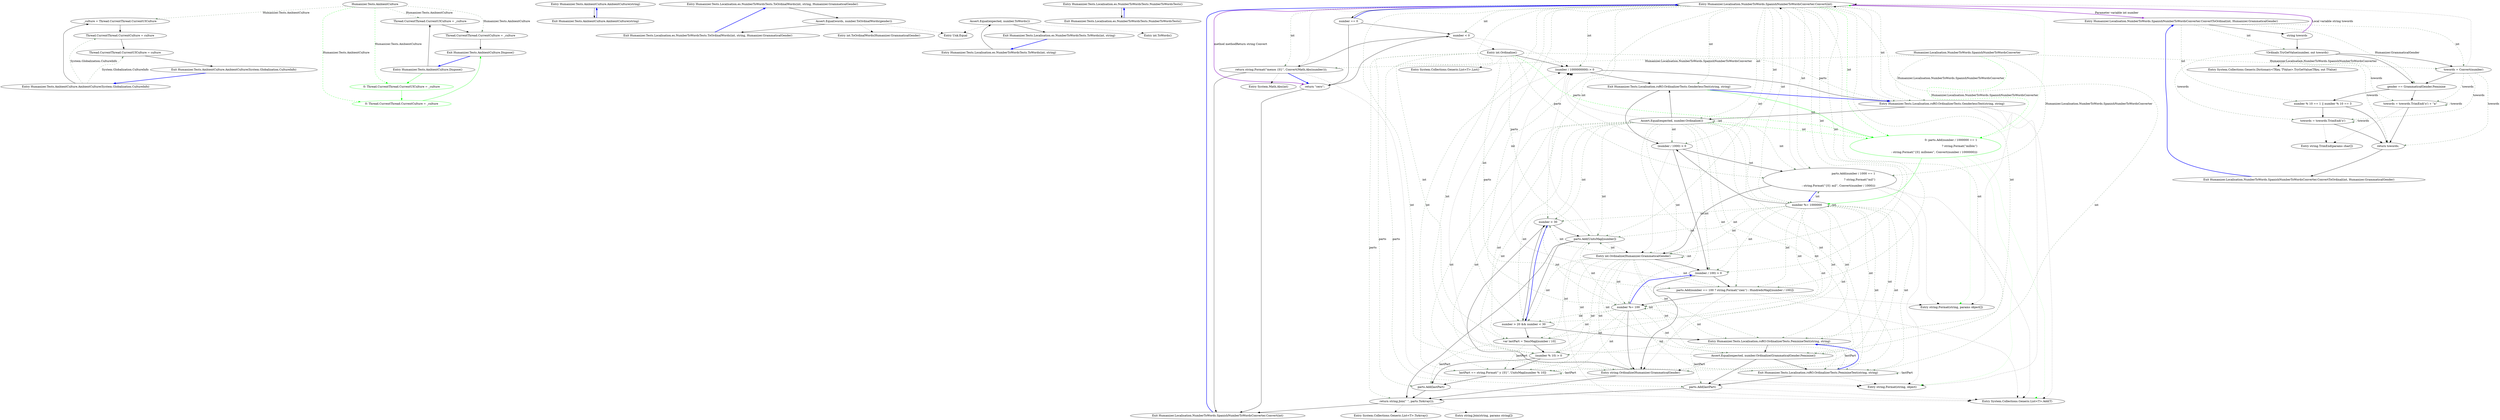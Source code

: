 digraph  {
n11 [label="Humanizer.Tests.AmbientCulture", span=""];
n0 [cluster="Humanizer.Tests.AmbientCulture.AmbientCulture(System.Globalization.CultureInfo)", label="Entry Humanizer.Tests.AmbientCulture.AmbientCulture(System.Globalization.CultureInfo)", span="10-10"];
n1 [cluster="Humanizer.Tests.AmbientCulture.AmbientCulture(System.Globalization.CultureInfo)", label="_culture = Thread.CurrentThread.CurrentUICulture", span="12-12"];
n2 [cluster="Humanizer.Tests.AmbientCulture.AmbientCulture(System.Globalization.CultureInfo)", label="Thread.CurrentThread.CurrentCulture = culture", span="13-13"];
n3 [cluster="Humanizer.Tests.AmbientCulture.AmbientCulture(System.Globalization.CultureInfo)", label="Thread.CurrentThread.CurrentUICulture = culture", span="14-14"];
n4 [cluster="Humanizer.Tests.AmbientCulture.AmbientCulture(System.Globalization.CultureInfo)", label="Exit Humanizer.Tests.AmbientCulture.AmbientCulture(System.Globalization.CultureInfo)", span="10-10"];
n5 [cluster="Humanizer.Tests.AmbientCulture.AmbientCulture(string)", label="Entry Humanizer.Tests.AmbientCulture.AmbientCulture(string)", span="17-17"];
n6 [cluster="Humanizer.Tests.AmbientCulture.AmbientCulture(string)", label="Exit Humanizer.Tests.AmbientCulture.AmbientCulture(string)", span="17-17"];
n7 [cluster="Humanizer.Tests.AmbientCulture.Dispose()", label="Entry Humanizer.Tests.AmbientCulture.Dispose()", span="22-22"];
n8 [cluster="Humanizer.Tests.AmbientCulture.Dispose()", label="Thread.CurrentThread.CurrentUICulture = _culture", span="24-24"];
n9 [cluster="Humanizer.Tests.AmbientCulture.Dispose()", label="Thread.CurrentThread.CurrentCulture = _culture", span="25-25"];
n10 [cluster="Humanizer.Tests.AmbientCulture.Dispose()", label="Exit Humanizer.Tests.AmbientCulture.Dispose()", span="22-22"];
d8 [cluster="Humanizer.Tests.AmbientCulture.Dispose()", color=green, community=0, label="0: Thread.CurrentThread.CurrentUICulture = _culture", span="24-24"];
d9 [cluster="Humanizer.Tests.AmbientCulture.Dispose()", color=green, community=0, label="0: Thread.CurrentThread.CurrentCulture = _culture", span="25-25"];
m0_7 [cluster="Humanizer.Tests.Localisation.es.NumberToWordsTests.ToOrdinalWords(int, string, Humanizer.GrammaticalGender)", file="NumberToWordsTests.cs", label="Entry Humanizer.Tests.Localisation.es.NumberToWordsTests.ToOrdinalWords(int, string, Humanizer.GrammaticalGender)", span="63-63"];
m0_8 [cluster="Humanizer.Tests.Localisation.es.NumberToWordsTests.ToOrdinalWords(int, string, Humanizer.GrammaticalGender)", file="NumberToWordsTests.cs", label="Assert.Equal(words, number.ToOrdinalWords(gender))", span="65-65"];
m0_9 [cluster="Humanizer.Tests.Localisation.es.NumberToWordsTests.ToOrdinalWords(int, string, Humanizer.GrammaticalGender)", file="NumberToWordsTests.cs", label="Exit Humanizer.Tests.Localisation.es.NumberToWordsTests.ToOrdinalWords(int, string, Humanizer.GrammaticalGender)", span="63-63"];
m0_2 [cluster="Humanizer.Tests.Localisation.es.NumberToWordsTests.ToWords(int, string)", file="NumberToWordsTests.cs", label="Entry Humanizer.Tests.Localisation.es.NumberToWordsTests.ToWords(int, string)", span="47-47"];
m0_3 [cluster="Humanizer.Tests.Localisation.es.NumberToWordsTests.ToWords(int, string)", file="NumberToWordsTests.cs", label="Assert.Equal(expected, number.ToWords())", span="49-49"];
m0_4 [cluster="Humanizer.Tests.Localisation.es.NumberToWordsTests.ToWords(int, string)", file="NumberToWordsTests.cs", label="Exit Humanizer.Tests.Localisation.es.NumberToWordsTests.ToWords(int, string)", span="47-47"];
m0_0 [cluster="Humanizer.Tests.Localisation.es.NumberToWordsTests.NumberToWordsTests()", file="NumberToWordsTests.cs", label="Entry Humanizer.Tests.Localisation.es.NumberToWordsTests.NumberToWordsTests()", span="7-7"];
m0_1 [cluster="Humanizer.Tests.Localisation.es.NumberToWordsTests.NumberToWordsTests()", file="NumberToWordsTests.cs", label="Exit Humanizer.Tests.Localisation.es.NumberToWordsTests.NumberToWordsTests()", span="7-7"];
m0_6 [cluster="Unk.Equal", file="NumberToWordsTests.cs", label="Entry Unk.Equal", span=""];
m0_5 [cluster="int.ToWords()", file="NumberToWordsTests.cs", label="Entry int.ToWords()", span="32-32"];
m0_10 [cluster="int.ToOrdinalWords(Humanizer.GrammaticalGender)", file="NumberToWordsTests.cs", label="Entry int.ToOrdinalWords(Humanizer.GrammaticalGender)", span="79-79"];
m1_0 [cluster="Humanizer.Localisation.NumberToWords.SpanishNumberToWordsConverter.Convert(int)", file="SpanishNumberToWordsConverter.cs", label="Entry Humanizer.Localisation.NumberToWords.SpanishNumberToWordsConverter.Convert(int)", span="27-27"];
m1_1 [cluster="Humanizer.Localisation.NumberToWords.SpanishNumberToWordsConverter.Convert(int)", file="SpanishNumberToWordsConverter.cs", label="number == 0", span="29-29"];
m1_34 [cluster="System.Collections.Generic.List<T>.List()", file="SpanishNumberToWordsConverter.cs", label="Entry System.Collections.Generic.List<T>.List()", span="0-0"];
m1_11 [cluster="Humanizer.Localisation.NumberToWords.SpanishNumberToWordsConverter.Convert(int)", file="SpanishNumberToWordsConverter.cs", label="number %= 1000000", span="52-52"];
m1_12 [cluster="Humanizer.Localisation.NumberToWords.SpanishNumberToWordsConverter.Convert(int)", file="SpanishNumberToWordsConverter.cs", label="(number / 1000) > 0", span="55-55"];
m1_13 [cluster="Humanizer.Localisation.NumberToWords.SpanishNumberToWordsConverter.Convert(int)", file="SpanishNumberToWordsConverter.cs", label="parts.Add(number / 1000 == 1\r\n                    ? string.Format(''mil'')\r\n                    : string.Format(''{0} mil'', Convert(number / 1000)))", span="57-59"];
m1_35 [cluster="string.Format(string, params object[])", file="SpanishNumberToWordsConverter.cs", label="Entry string.Format(string, params object[])", span="0-0"];
m1_6 [cluster="Humanizer.Localisation.NumberToWords.SpanishNumberToWordsConverter.Convert(int)", file="SpanishNumberToWordsConverter.cs", label="(number / 1000000000) > 0", span="37-37"];
m1_10 [cluster="Humanizer.Localisation.NumberToWords.SpanishNumberToWordsConverter.Convert(int)", color=green, community=0, file="SpanishNumberToWordsConverter.cs", label="0: parts.Add(number / 1000000 == 1\r\n                    ? string.Format(''millón'')\r\n                    : string.Format(''{0} millones'', Convert(number / 1000000)))", span="48-50"];
m1_2 [cluster="Humanizer.Localisation.NumberToWords.SpanishNumberToWordsConverter.Convert(int)", file="SpanishNumberToWordsConverter.cs", label="return ''cero'';", span="30-30"];
m1_3 [cluster="Humanizer.Localisation.NumberToWords.SpanishNumberToWordsConverter.Convert(int)", file="SpanishNumberToWordsConverter.cs", label="number < 0", span="32-32"];
m1_4 [cluster="Humanizer.Localisation.NumberToWords.SpanishNumberToWordsConverter.Convert(int)", file="SpanishNumberToWordsConverter.cs", label="return string.Format(''menos {0}'', Convert(Math.Abs(number)));", span="33-33"];
m1_33 [cluster="string.Format(string, object)", file="SpanishNumberToWordsConverter.cs", label="Entry string.Format(string, object)", span="0-0"];
m1_19 [cluster="Humanizer.Localisation.NumberToWords.SpanishNumberToWordsConverter.Convert(int)", file="SpanishNumberToWordsConverter.cs", label="number < 30", span="72-72"];
m1_20 [cluster="Humanizer.Localisation.NumberToWords.SpanishNumberToWordsConverter.Convert(int)", file="SpanishNumberToWordsConverter.cs", label="parts.Add(UnitsMap[number])", span="73-73"];
m1_21 [cluster="Humanizer.Localisation.NumberToWords.SpanishNumberToWordsConverter.Convert(int)", file="SpanishNumberToWordsConverter.cs", label="number > 20 && number < 30", span="74-74"];
m1_38 [cluster="string.Join(string, params string[])", file="SpanishNumberToWordsConverter.cs", label="Entry string.Join(string, params string[])", span="0-0"];
m1_50 [cluster="string.TrimEnd(params char[])", file="SpanishNumberToWordsConverter.cs", label="Entry string.TrimEnd(params char[])", span="0-0"];
m1_15 [cluster="Humanizer.Localisation.NumberToWords.SpanishNumberToWordsConverter.Convert(int)", file="SpanishNumberToWordsConverter.cs", label="(number / 100) > 0", span="64-64"];
m1_16 [cluster="Humanizer.Localisation.NumberToWords.SpanishNumberToWordsConverter.Convert(int)", file="SpanishNumberToWordsConverter.cs", label="parts.Add(number == 100 ? string.Format(''cien'') : HundredsMap[(number / 100)])", span="66-66"];
m1_17 [cluster="Humanizer.Localisation.NumberToWords.SpanishNumberToWordsConverter.Convert(int)", file="SpanishNumberToWordsConverter.cs", label="number %= 100", span="67-67"];
m1_8 [cluster="Humanizer.Tests.Localisation.roRO.OrdinalizerTests.GenderlessText(string, string)", file="SpanishNumberToWordsConverter.cs", label="Assert.Equal(expected, number.Ordinalize())", span="30-30"];
m1_9 [cluster="Humanizer.Tests.Localisation.roRO.OrdinalizerTests.GenderlessText(string, string)", file="SpanishNumberToWordsConverter.cs", label="Exit Humanizer.Tests.Localisation.roRO.OrdinalizerTests.GenderlessText(string, string)", span="28-28"];
m1_5 [cluster="int.Ordinalize()", file="SpanishNumberToWordsConverter.cs", label="Entry int.Ordinalize()", span="39-39"];
m1_7 [cluster="Humanizer.Tests.Localisation.roRO.OrdinalizerTests.GenderlessText(string, string)", file="SpanishNumberToWordsConverter.cs", label="Entry Humanizer.Tests.Localisation.roRO.OrdinalizerTests.GenderlessText(string, string)", span="28-28"];
m1_14 [cluster="int.Ordinalize(Humanizer.GrammaticalGender)", file="SpanishNumberToWordsConverter.cs", label="Entry int.Ordinalize(Humanizer.GrammaticalGender)", span="53-53"];
m1_18 [cluster="string.Ordinalize(Humanizer.GrammaticalGender)", file="SpanishNumberToWordsConverter.cs", label="Entry string.Ordinalize(Humanizer.GrammaticalGender)", span="29-29"];
m1_22 [cluster="Humanizer.Tests.Localisation.roRO.OrdinalizerTests.FeminineText(string, string)", file="SpanishNumberToWordsConverter.cs", label="Entry Humanizer.Tests.Localisation.roRO.OrdinalizerTests.FeminineText(string, string)", span="69-69"];
m1_23 [cluster="Humanizer.Tests.Localisation.roRO.OrdinalizerTests.FeminineText(string, string)", file="SpanishNumberToWordsConverter.cs", label="Assert.Equal(expected, number.Ordinalize(GrammaticalGender.Feminine))", span="71-71"];
m1_24 [cluster="Humanizer.Tests.Localisation.roRO.OrdinalizerTests.FeminineText(string, string)", file="SpanishNumberToWordsConverter.cs", label="Exit Humanizer.Tests.Localisation.roRO.OrdinalizerTests.FeminineText(string, string)", span="69-69"];
m1_26 [cluster="Humanizer.Localisation.NumberToWords.SpanishNumberToWordsConverter.Convert(int)", file="SpanishNumberToWordsConverter.cs", label="var lastPart = TensMap[number / 10]", span="83-83"];
m1_27 [cluster="Humanizer.Localisation.NumberToWords.SpanishNumberToWordsConverter.Convert(int)", file="SpanishNumberToWordsConverter.cs", label="(number % 10) > 0", span="84-84"];
m1_28 [cluster="Humanizer.Localisation.NumberToWords.SpanishNumberToWordsConverter.Convert(int)", file="SpanishNumberToWordsConverter.cs", label="lastPart += string.Format('' y {0}'', UnitsMap[number % 10])", span="85-85"];
m1_25 [cluster="Humanizer.Localisation.NumberToWords.SpanishNumberToWordsConverter.Convert(int)", file="SpanishNumberToWordsConverter.cs", label="parts.Add(lastPart)", span="79-79"];
m1_29 [cluster="Humanizer.Localisation.NumberToWords.SpanishNumberToWordsConverter.Convert(int)", file="SpanishNumberToWordsConverter.cs", label="parts.Add(lastPart)", span="87-87"];
m1_30 [cluster="Humanizer.Localisation.NumberToWords.SpanishNumberToWordsConverter.Convert(int)", file="SpanishNumberToWordsConverter.cs", label="return string.Join('' '', parts.ToArray());", span="91-91"];
m1_31 [cluster="Humanizer.Localisation.NumberToWords.SpanishNumberToWordsConverter.Convert(int)", file="SpanishNumberToWordsConverter.cs", label="Exit Humanizer.Localisation.NumberToWords.SpanishNumberToWordsConverter.Convert(int)", span="27-27"];
m1_32 [cluster="System.Math.Abs(int)", file="SpanishNumberToWordsConverter.cs", label="Entry System.Math.Abs(int)", span="0-0"];
m1_49 [cluster="System.Collections.Generic.Dictionary<TKey, TValue>.TryGetValue(TKey, out TValue)", file="SpanishNumberToWordsConverter.cs", label="Entry System.Collections.Generic.Dictionary<TKey, TValue>.TryGetValue(TKey, out TValue)", span="0-0"];
m1_37 [cluster="System.Collections.Generic.List<T>.ToArray()", file="SpanishNumberToWordsConverter.cs", label="Entry System.Collections.Generic.List<T>.ToArray()", span="0-0"];
m1_39 [cluster="Humanizer.Localisation.NumberToWords.SpanishNumberToWordsConverter.ConvertToOrdinal(int, Humanizer.GrammaticalGender)", file="SpanishNumberToWordsConverter.cs", label="Entry Humanizer.Localisation.NumberToWords.SpanishNumberToWordsConverter.ConvertToOrdinal(int, Humanizer.GrammaticalGender)", span="94-94"];
m1_42 [cluster="Humanizer.Localisation.NumberToWords.SpanishNumberToWordsConverter.ConvertToOrdinal(int, Humanizer.GrammaticalGender)", file="SpanishNumberToWordsConverter.cs", label="towords = Convert(number)", span="98-98"];
m1_40 [cluster="Humanizer.Localisation.NumberToWords.SpanishNumberToWordsConverter.ConvertToOrdinal(int, Humanizer.GrammaticalGender)", file="SpanishNumberToWordsConverter.cs", label="string towords", span="96-96"];
m1_41 [cluster="Humanizer.Localisation.NumberToWords.SpanishNumberToWordsConverter.ConvertToOrdinal(int, Humanizer.GrammaticalGender)", file="SpanishNumberToWordsConverter.cs", label="!Ordinals.TryGetValue(number, out towords)", span="97-97"];
m1_43 [cluster="Humanizer.Localisation.NumberToWords.SpanishNumberToWordsConverter.ConvertToOrdinal(int, Humanizer.GrammaticalGender)", file="SpanishNumberToWordsConverter.cs", label="gender == GrammaticalGender.Feminine", span="100-100"];
m1_44 [cluster="Humanizer.Localisation.NumberToWords.SpanishNumberToWordsConverter.ConvertToOrdinal(int, Humanizer.GrammaticalGender)", file="SpanishNumberToWordsConverter.cs", label="towords = towords.TrimEnd('o') + ''a''", span="101-101"];
m1_46 [cluster="Humanizer.Localisation.NumberToWords.SpanishNumberToWordsConverter.ConvertToOrdinal(int, Humanizer.GrammaticalGender)", file="SpanishNumberToWordsConverter.cs", label="towords = towords.TrimEnd('o')", span="103-103"];
m1_47 [cluster="Humanizer.Localisation.NumberToWords.SpanishNumberToWordsConverter.ConvertToOrdinal(int, Humanizer.GrammaticalGender)", file="SpanishNumberToWordsConverter.cs", label="return towords;", span="105-105"];
m1_45 [cluster="Humanizer.Localisation.NumberToWords.SpanishNumberToWordsConverter.ConvertToOrdinal(int, Humanizer.GrammaticalGender)", file="SpanishNumberToWordsConverter.cs", label="number % 10 == 1 || number % 10 == 3", span="102-102"];
m1_48 [cluster="Humanizer.Localisation.NumberToWords.SpanishNumberToWordsConverter.ConvertToOrdinal(int, Humanizer.GrammaticalGender)", file="SpanishNumberToWordsConverter.cs", label="Exit Humanizer.Localisation.NumberToWords.SpanishNumberToWordsConverter.ConvertToOrdinal(int, Humanizer.GrammaticalGender)", span="94-94"];
m1_36 [cluster="System.Collections.Generic.List<T>.Add(T)", file="SpanishNumberToWordsConverter.cs", label="Entry System.Collections.Generic.List<T>.Add(T)", span="0-0"];
m1_51 [file="SpanishNumberToWordsConverter.cs", label="Humanizer.Localisation.NumberToWords.SpanishNumberToWordsConverter", span=""];
n11 -> n1  [color=darkseagreen4, key=1, label="Humanizer.Tests.AmbientCulture", style=dashed];
n11 -> n8  [color=darkseagreen4, key=1, label="Humanizer.Tests.AmbientCulture", style=dashed];
n11 -> n9  [color=darkseagreen4, key=1, label="Humanizer.Tests.AmbientCulture", style=dashed];
n11 -> d8  [color=green, key=1, label="Humanizer.Tests.AmbientCulture", style=dashed];
n11 -> d9  [color=green, key=1, label="Humanizer.Tests.AmbientCulture", style=dashed];
n0 -> n1  [key=0, style=solid];
n0 -> n2  [color=darkseagreen4, key=1, label="System.Globalization.CultureInfo", style=dashed];
n0 -> n3  [color=darkseagreen4, key=1, label="System.Globalization.CultureInfo", style=dashed];
n1 -> n2  [key=0, style=solid];
n2 -> n3  [key=0, style=solid];
n3 -> n4  [key=0, style=solid];
n4 -> n0  [color=blue, key=0, style=bold];
n5 -> n6  [key=0, style=solid];
n6 -> n5  [color=blue, key=0, style=bold];
n7 -> n8  [key=0, style=solid];
n7 -> d8  [color=green, key=0, style=solid];
n8 -> n9  [key=0, style=solid];
n9 -> n10  [key=0, style=solid];
n10 -> n7  [color=blue, key=0, style=bold];
d8 -> d9  [color=green, key=0, style=solid];
d9 -> n10  [color=green, key=0, style=solid];
m0_7 -> m0_8  [key=0, style=solid];
m0_8 -> m0_9  [key=0, style=solid];
m0_8 -> m0_10  [key=2, style=dotted];
m0_8 -> m0_6  [key=2, style=dotted];
m0_9 -> m0_7  [color=blue, key=0, style=bold];
m0_2 -> m0_3  [key=0, style=solid];
m0_3 -> m0_4  [key=0, style=solid];
m0_3 -> m0_5  [key=2, style=dotted];
m0_3 -> m0_6  [key=2, style=dotted];
m0_4 -> m0_2  [color=blue, key=0, style=bold];
m0_0 -> m0_1  [key=0, style=solid];
m0_1 -> m0_0  [color=blue, key=0, style=bold];
m1_0 -> m1_1  [key=0, style=solid];
m1_0 -> m1_10  [color=green, key=1, label=int, style=dashed];
m1_0 -> m1_3  [color=darkseagreen4, key=1, label=int, style=dashed];
m1_0 -> m1_4  [color=darkseagreen4, key=1, label=int, style=dashed];
m1_0 -> m1_6  [color=darkseagreen4, key=1, label=int, style=dashed];
m1_0 -> m1_7  [color=darkseagreen4, key=1, label=int, style=dashed];
m1_0 -> m1_8  [color=darkseagreen4, key=1, label=int, style=dashed];
m1_0 -> m1_9  [color=darkseagreen4, key=1, label=int, style=dashed];
m1_0 -> m1_11  [color=darkseagreen4, key=1, label=int, style=dashed];
m1_0 -> m1_12  [color=darkseagreen4, key=1, label=int, style=dashed];
m1_0 -> m1_13  [color=darkseagreen4, key=1, label=int, style=dashed];
m1_0 -> m1_14  [color=darkseagreen4, key=1, label=int, style=dashed];
m1_0 -> m1_15  [color=darkseagreen4, key=1, label=int, style=dashed];
m1_0 -> m1_16  [color=darkseagreen4, key=1, label=int, style=dashed];
m1_0 -> m1_17  [color=darkseagreen4, key=1, label=int, style=dashed];
m1_0 -> m1_18  [color=darkseagreen4, key=1, label=int, style=dashed];
m1_0 -> m1_19  [color=darkseagreen4, key=1, label=int, style=dashed];
m1_0 -> m1_20  [color=darkseagreen4, key=1, label=int, style=dashed];
m1_0 -> m1_21  [color=darkseagreen4, key=1, label=int, style=dashed];
m1_0 -> m1_22  [color=darkseagreen4, key=1, label=int, style=dashed];
m1_0 -> m1_23  [color=darkseagreen4, key=1, label=int, style=dashed];
m1_0 -> m1_24  [color=darkseagreen4, key=1, label=int, style=dashed];
m1_0 -> m1_26  [color=darkseagreen4, key=1, label=int, style=dashed];
m1_0 -> m1_27  [color=darkseagreen4, key=1, label=int, style=dashed];
m1_0 -> m1_28  [color=darkseagreen4, key=1, label=int, style=dashed];
m1_0 -> m1_39  [color=darkorchid, key=3, label="Parameter variable int number", style=bold];
m1_0 -> m1_2  [color=darkorchid, key=3, label="method methodReturn string Convert", style=bold];
m1_1 -> m1_0  [color=blue, key=0, style=bold];
m1_1 -> m1_2  [key=0, style=solid];
m1_1 -> m1_3  [key=0, style=solid];
m1_11 -> m1_12  [key=0, style=solid];
m1_11 -> m1_11  [color=darkseagreen4, key=1, label=int, style=dashed];
m1_11 -> m1_13  [color=darkseagreen4, key=1, label=int, style=dashed];
m1_11 -> m1_14  [color=darkseagreen4, key=1, label=int, style=dashed];
m1_11 -> m1_15  [color=darkseagreen4, key=1, label=int, style=dashed];
m1_11 -> m1_16  [color=darkseagreen4, key=1, label=int, style=dashed];
m1_11 -> m1_17  [color=darkseagreen4, key=1, label=int, style=dashed];
m1_11 -> m1_18  [color=darkseagreen4, key=1, label=int, style=dashed];
m1_11 -> m1_19  [color=darkseagreen4, key=1, label=int, style=dashed];
m1_11 -> m1_20  [color=darkseagreen4, key=1, label=int, style=dashed];
m1_11 -> m1_21  [color=darkseagreen4, key=1, label=int, style=dashed];
m1_11 -> m1_22  [color=darkseagreen4, key=1, label=int, style=dashed];
m1_11 -> m1_23  [color=darkseagreen4, key=1, label=int, style=dashed];
m1_11 -> m1_24  [color=darkseagreen4, key=1, label=int, style=dashed];
m1_11 -> m1_26  [color=darkseagreen4, key=1, label=int, style=dashed];
m1_11 -> m1_27  [color=darkseagreen4, key=1, label=int, style=dashed];
m1_11 -> m1_28  [color=darkseagreen4, key=1, label=int, style=dashed];
m1_12 -> m1_13  [key=0, style=solid];
m1_12 -> m1_14  [key=2, style=dotted];
m1_12 -> m1_6  [key=2, style=dotted];
m1_12 -> m1_15  [key=0, style=solid];
m1_13 -> m1_11  [color=blue, key=0, style=bold];
m1_13 -> m1_0  [key=2, style=dotted];
m1_13 -> m1_35  [key=2, style=dotted];
m1_13 -> m1_33  [key=2, style=dotted];
m1_13 -> m1_36  [key=2, style=dotted];
m1_13 -> m1_14  [key=0, style=solid];
m1_6 -> m1_9  [key=0, style=solid];
m1_6 -> m1_7  [key=0, style=solid];
m1_10 -> m1_11  [color=green, key=0, style=solid];
m1_10 -> m1_35  [color=green, key=2, style=dotted];
m1_10 -> m1_0  [color=green, key=2, style=dotted];
m1_10 -> m1_33  [color=green, key=2, style=dotted];
m1_10 -> m1_36  [color=green, key=2, style=dotted];
m1_2 -> m1_3  [key=0, style=solid];
m1_2 -> m1_31  [key=0, style=solid];
m1_3 -> m1_4  [key=0, style=solid];
m1_3 -> m1_5  [key=2, style=dotted];
m1_3 -> m1_6  [key=2, style=dotted];
m1_4 -> m1_2  [color=blue, key=0, style=bold];
m1_4 -> m1_0  [key=2, style=dotted];
m1_4 -> m1_33  [key=2, style=dotted];
m1_4 -> m1_31  [key=0, style=solid];
m1_4 -> m1_32  [key=2, style=dotted];
m1_19 -> m1_20  [key=0, style=solid];
m1_19 -> m1_21  [key=0, style=solid];
m1_20 -> m1_21  [key=0, style=solid];
m1_20 -> m1_14  [key=2, style=dotted];
m1_20 -> m1_6  [key=2, style=dotted];
m1_20 -> m1_36  [key=2, style=dotted];
m1_20 -> m1_30  [key=0, style=solid];
m1_21 -> m1_19  [color=blue, key=0, style=bold];
m1_21 -> m1_22  [key=0, style=solid];
m1_21 -> m1_26  [key=0, style=solid];
m1_15 -> m1_16  [key=0, style=solid];
m1_15 -> m1_18  [key=0, style=solid];
m1_16 -> m1_17  [key=0, style=solid];
m1_16 -> m1_18  [key=2, style=dotted];
m1_16 -> m1_6  [key=2, style=dotted];
m1_16 -> m1_35  [key=2, style=dotted];
m1_16 -> m1_36  [key=2, style=dotted];
m1_17 -> m1_15  [color=blue, key=0, style=bold];
m1_17 -> m1_17  [color=darkseagreen4, key=1, label=int, style=dashed];
m1_17 -> m1_18  [key=0, style=solid];
m1_17 -> m1_19  [color=darkseagreen4, key=1, label=int, style=dashed];
m1_17 -> m1_20  [color=darkseagreen4, key=1, label=int, style=dashed];
m1_17 -> m1_21  [color=darkseagreen4, key=1, label=int, style=dashed];
m1_17 -> m1_22  [color=darkseagreen4, key=1, label=int, style=dashed];
m1_17 -> m1_23  [color=darkseagreen4, key=1, label=int, style=dashed];
m1_17 -> m1_24  [color=darkseagreen4, key=1, label=int, style=dashed];
m1_17 -> m1_26  [color=darkseagreen4, key=1, label=int, style=dashed];
m1_17 -> m1_27  [color=darkseagreen4, key=1, label=int, style=dashed];
m1_17 -> m1_28  [color=darkseagreen4, key=1, label=int, style=dashed];
m1_8 -> m1_10  [color=green, key=1, label=int, style=dashed];
m1_8 -> m1_8  [color=darkseagreen4, key=1, label=int, style=dashed];
m1_8 -> m1_9  [key=0, style=solid];
m1_8 -> m1_11  [color=darkseagreen4, key=1, label=int, style=dashed];
m1_8 -> m1_12  [color=darkseagreen4, key=1, label=int, style=dashed];
m1_8 -> m1_13  [color=darkseagreen4, key=1, label=int, style=dashed];
m1_8 -> m1_14  [color=darkseagreen4, key=1, label=int, style=dashed];
m1_8 -> m1_15  [color=darkseagreen4, key=1, label=int, style=dashed];
m1_8 -> m1_16  [color=darkseagreen4, key=1, label=int, style=dashed];
m1_8 -> m1_17  [color=darkseagreen4, key=1, label=int, style=dashed];
m1_8 -> m1_18  [color=darkseagreen4, key=1, label=int, style=dashed];
m1_8 -> m1_19  [color=darkseagreen4, key=1, label=int, style=dashed];
m1_8 -> m1_20  [color=darkseagreen4, key=1, label=int, style=dashed];
m1_8 -> m1_21  [color=darkseagreen4, key=1, label=int, style=dashed];
m1_8 -> m1_22  [color=darkseagreen4, key=1, label=int, style=dashed];
m1_8 -> m1_23  [color=darkseagreen4, key=1, label=int, style=dashed];
m1_8 -> m1_24  [color=darkseagreen4, key=1, label=int, style=dashed];
m1_8 -> m1_26  [color=darkseagreen4, key=1, label=int, style=dashed];
m1_8 -> m1_27  [color=darkseagreen4, key=1, label=int, style=dashed];
m1_8 -> m1_28  [color=darkseagreen4, key=1, label=int, style=dashed];
m1_8 -> m1_6  [key=2, style=dotted];
m1_9 -> m1_10  [color=green, key=0, style=solid];
m1_9 -> m1_12  [key=0, style=solid];
m1_9 -> m1_7  [color=blue, key=0, style=bold];
m1_5 -> m1_10  [color=green, key=1, label=parts, style=dashed];
m1_5 -> m1_6  [key=0, style=solid];
m1_5 -> m1_34  [key=2, style=dotted];
m1_5 -> m1_7  [color=darkseagreen4, key=1, label=parts, style=dashed];
m1_5 -> m1_13  [color=darkseagreen4, key=1, label=parts, style=dashed];
m1_5 -> m1_16  [color=darkseagreen4, key=1, label=parts, style=dashed];
m1_5 -> m1_20  [color=darkseagreen4, key=1, label=parts, style=dashed];
m1_5 -> m1_25  [color=darkseagreen4, key=1, label=parts, style=dashed];
m1_5 -> m1_29  [color=darkseagreen4, key=1, label=parts, style=dashed];
m1_5 -> m1_30  [color=darkseagreen4, key=1, label=parts, style=dashed];
m1_7 -> m1_0  [key=2, style=dotted];
m1_7 -> m1_8  [key=0, style=solid];
m1_7 -> m1_35  [key=2, style=dotted];
m1_7 -> m1_33  [key=2, style=dotted];
m1_7 -> m1_36  [key=2, style=dotted];
m1_14 -> m1_14  [color=darkseagreen4, key=1, label=int, style=dashed];
m1_14 -> m1_15  [key=0, style=solid];
m1_14 -> m1_16  [color=darkseagreen4, key=1, label=int, style=dashed];
m1_14 -> m1_17  [color=darkseagreen4, key=1, label=int, style=dashed];
m1_14 -> m1_18  [color=darkseagreen4, key=1, label=int, style=dashed];
m1_14 -> m1_19  [color=darkseagreen4, key=1, label=int, style=dashed];
m1_14 -> m1_20  [color=darkseagreen4, key=1, label=int, style=dashed];
m1_14 -> m1_21  [color=darkseagreen4, key=1, label=int, style=dashed];
m1_14 -> m1_22  [color=darkseagreen4, key=1, label=int, style=dashed];
m1_14 -> m1_23  [color=darkseagreen4, key=1, label=int, style=dashed];
m1_14 -> m1_24  [color=darkseagreen4, key=1, label=int, style=dashed];
m1_14 -> m1_26  [color=darkseagreen4, key=1, label=int, style=dashed];
m1_14 -> m1_27  [color=darkseagreen4, key=1, label=int, style=dashed];
m1_14 -> m1_28  [color=darkseagreen4, key=1, label=int, style=dashed];
m1_18 -> m1_19  [key=0, style=solid];
m1_18 -> m1_30  [key=0, style=solid];
m1_22 -> m1_23  [key=0, style=solid];
m1_22 -> m1_24  [color=darkseagreen4, key=1, label=lastPart, style=dashed];
m1_22 -> m1_25  [color=darkseagreen4, key=1, label=lastPart, style=dashed];
m1_23 -> m1_24  [key=0, style=solid];
m1_23 -> m1_25  [key=0, style=solid];
m1_23 -> m1_18  [key=2, style=dotted];
m1_23 -> m1_6  [key=2, style=dotted];
m1_24 -> m1_33  [key=2, style=dotted];
m1_24 -> m1_24  [color=darkseagreen4, key=1, label=lastPart, style=dashed];
m1_24 -> m1_25  [key=0, style=solid];
m1_24 -> m1_22  [color=blue, key=0, style=bold];
m1_26 -> m1_27  [key=0, style=solid];
m1_26 -> m1_28  [color=darkseagreen4, key=1, label=lastPart, style=dashed];
m1_26 -> m1_29  [color=darkseagreen4, key=1, label=lastPart, style=dashed];
m1_27 -> m1_28  [key=0, style=solid];
m1_27 -> m1_29  [key=0, style=solid];
m1_28 -> m1_33  [key=2, style=dotted];
m1_28 -> m1_28  [color=darkseagreen4, key=1, label=lastPart, style=dashed];
m1_28 -> m1_29  [key=0, style=solid];
m1_25 -> m1_36  [key=2, style=dotted];
m1_25 -> m1_30  [key=0, style=solid];
m1_29 -> m1_36  [key=2, style=dotted];
m1_29 -> m1_30  [key=0, style=solid];
m1_30 -> m1_31  [key=0, style=solid];
m1_30 -> m1_37  [key=2, style=dotted];
m1_30 -> m1_38  [key=2, style=dotted];
m1_31 -> m1_0  [color=blue, key=0, style=bold];
m1_39 -> m1_42  [color=darkseagreen4, key=1, label=int, style=dashed];
m1_39 -> m1_40  [key=0, style=solid];
m1_39 -> m1_41  [color=darkseagreen4, key=1, label=int, style=dashed];
m1_39 -> m1_43  [color=darkseagreen4, key=1, label="Humanizer.GrammaticalGender", style=dashed];
m1_39 -> m1_45  [color=darkseagreen4, key=1, label=int, style=dashed];
m1_42 -> m1_0  [key=2, style=dotted];
m1_42 -> m1_43  [key=0, style=solid];
m1_42 -> m1_44  [color=darkseagreen4, key=1, label=towords, style=dashed];
m1_42 -> m1_46  [color=darkseagreen4, key=1, label=towords, style=dashed];
m1_42 -> m1_47  [color=darkseagreen4, key=1, label=towords, style=dashed];
m1_40 -> m1_0  [color=darkorchid, key=3, label="Local variable string towords", style=bold];
m1_40 -> m1_41  [key=0, style=solid];
m1_41 -> m1_42  [key=0, style=solid];
m1_41 -> m1_43  [key=0, style=solid];
m1_41 -> m1_49  [key=2, style=dotted];
m1_41 -> m1_44  [color=darkseagreen4, key=1, label=towords, style=dashed];
m1_41 -> m1_46  [color=darkseagreen4, key=1, label=towords, style=dashed];
m1_41 -> m1_47  [color=darkseagreen4, key=1, label=towords, style=dashed];
m1_43 -> m1_44  [key=0, style=solid];
m1_43 -> m1_45  [key=0, style=solid];
m1_44 -> m1_44  [color=darkseagreen4, key=1, label=towords, style=dashed];
m1_44 -> m1_47  [key=0, style=solid];
m1_44 -> m1_50  [key=2, style=dotted];
m1_46 -> m1_46  [color=darkseagreen4, key=1, label=towords, style=dashed];
m1_46 -> m1_47  [key=0, style=solid];
m1_46 -> m1_50  [key=2, style=dotted];
m1_47 -> m1_48  [key=0, style=solid];
m1_45 -> m1_46  [key=0, style=solid];
m1_45 -> m1_47  [key=0, style=solid];
m1_48 -> m1_39  [color=blue, key=0, style=bold];
m1_51 -> m1_10  [color=green, key=1, label="Humanizer.Localisation.NumberToWords.SpanishNumberToWordsConverter", style=dashed];
m1_51 -> m1_4  [color=darkseagreen4, key=1, label="Humanizer.Localisation.NumberToWords.SpanishNumberToWordsConverter", style=dashed];
m1_51 -> m1_7  [color=darkseagreen4, key=1, label="Humanizer.Localisation.NumberToWords.SpanishNumberToWordsConverter", style=dashed];
m1_51 -> m1_13  [color=darkseagreen4, key=1, label="Humanizer.Localisation.NumberToWords.SpanishNumberToWordsConverter", style=dashed];
m1_51 -> m1_42  [color=darkseagreen4, key=1, label="Humanizer.Localisation.NumberToWords.SpanishNumberToWordsConverter", style=dashed];
}
